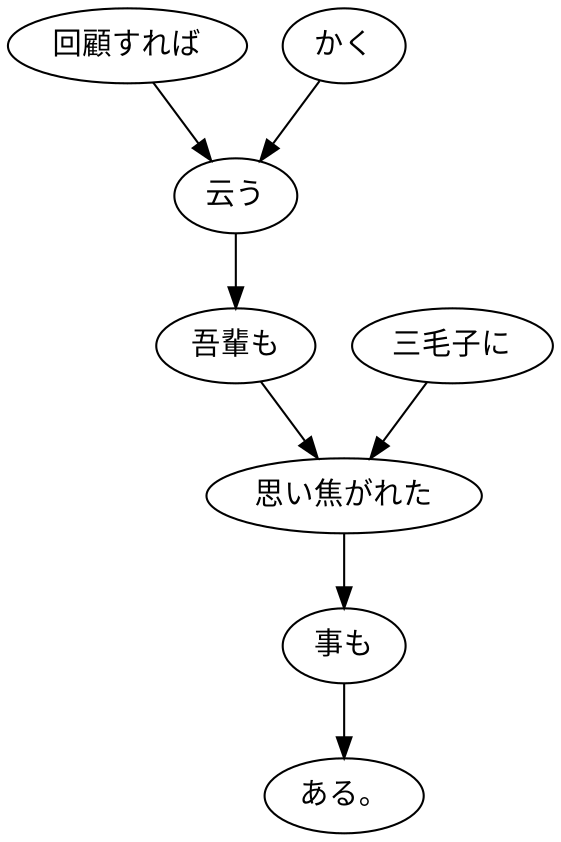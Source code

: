 digraph graph2665 {
	node0 [label="回顧すれば"];
	node1 [label="かく"];
	node2 [label="云う"];
	node3 [label="吾輩も"];
	node4 [label="三毛子に"];
	node5 [label="思い焦がれた"];
	node6 [label="事も"];
	node7 [label="ある。"];
	node0 -> node2;
	node1 -> node2;
	node2 -> node3;
	node3 -> node5;
	node4 -> node5;
	node5 -> node6;
	node6 -> node7;
}
